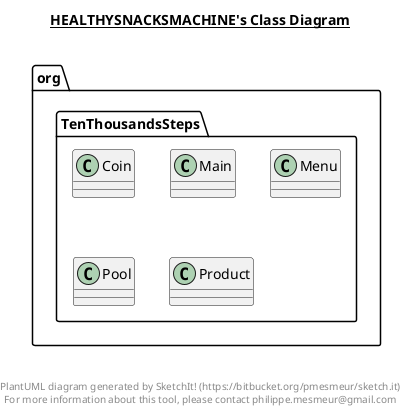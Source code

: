 @startuml

title __HEALTHYSNACKSMACHINE's Class Diagram__\n

  package org.TenThousandsSteps {
    class Coin {
    }
  }
  

  package org.TenThousandsSteps {
    class Main {
    }
  }
  

  package org.TenThousandsSteps {
    class Menu {
    }
  }
  

  package org.TenThousandsSteps {
    class Pool {
    }
  }
  

  package org.TenThousandsSteps {
    class Product {
    }
  }
  



right footer


PlantUML diagram generated by SketchIt! (https://bitbucket.org/pmesmeur/sketch.it)
For more information about this tool, please contact philippe.mesmeur@gmail.com
endfooter

@enduml
